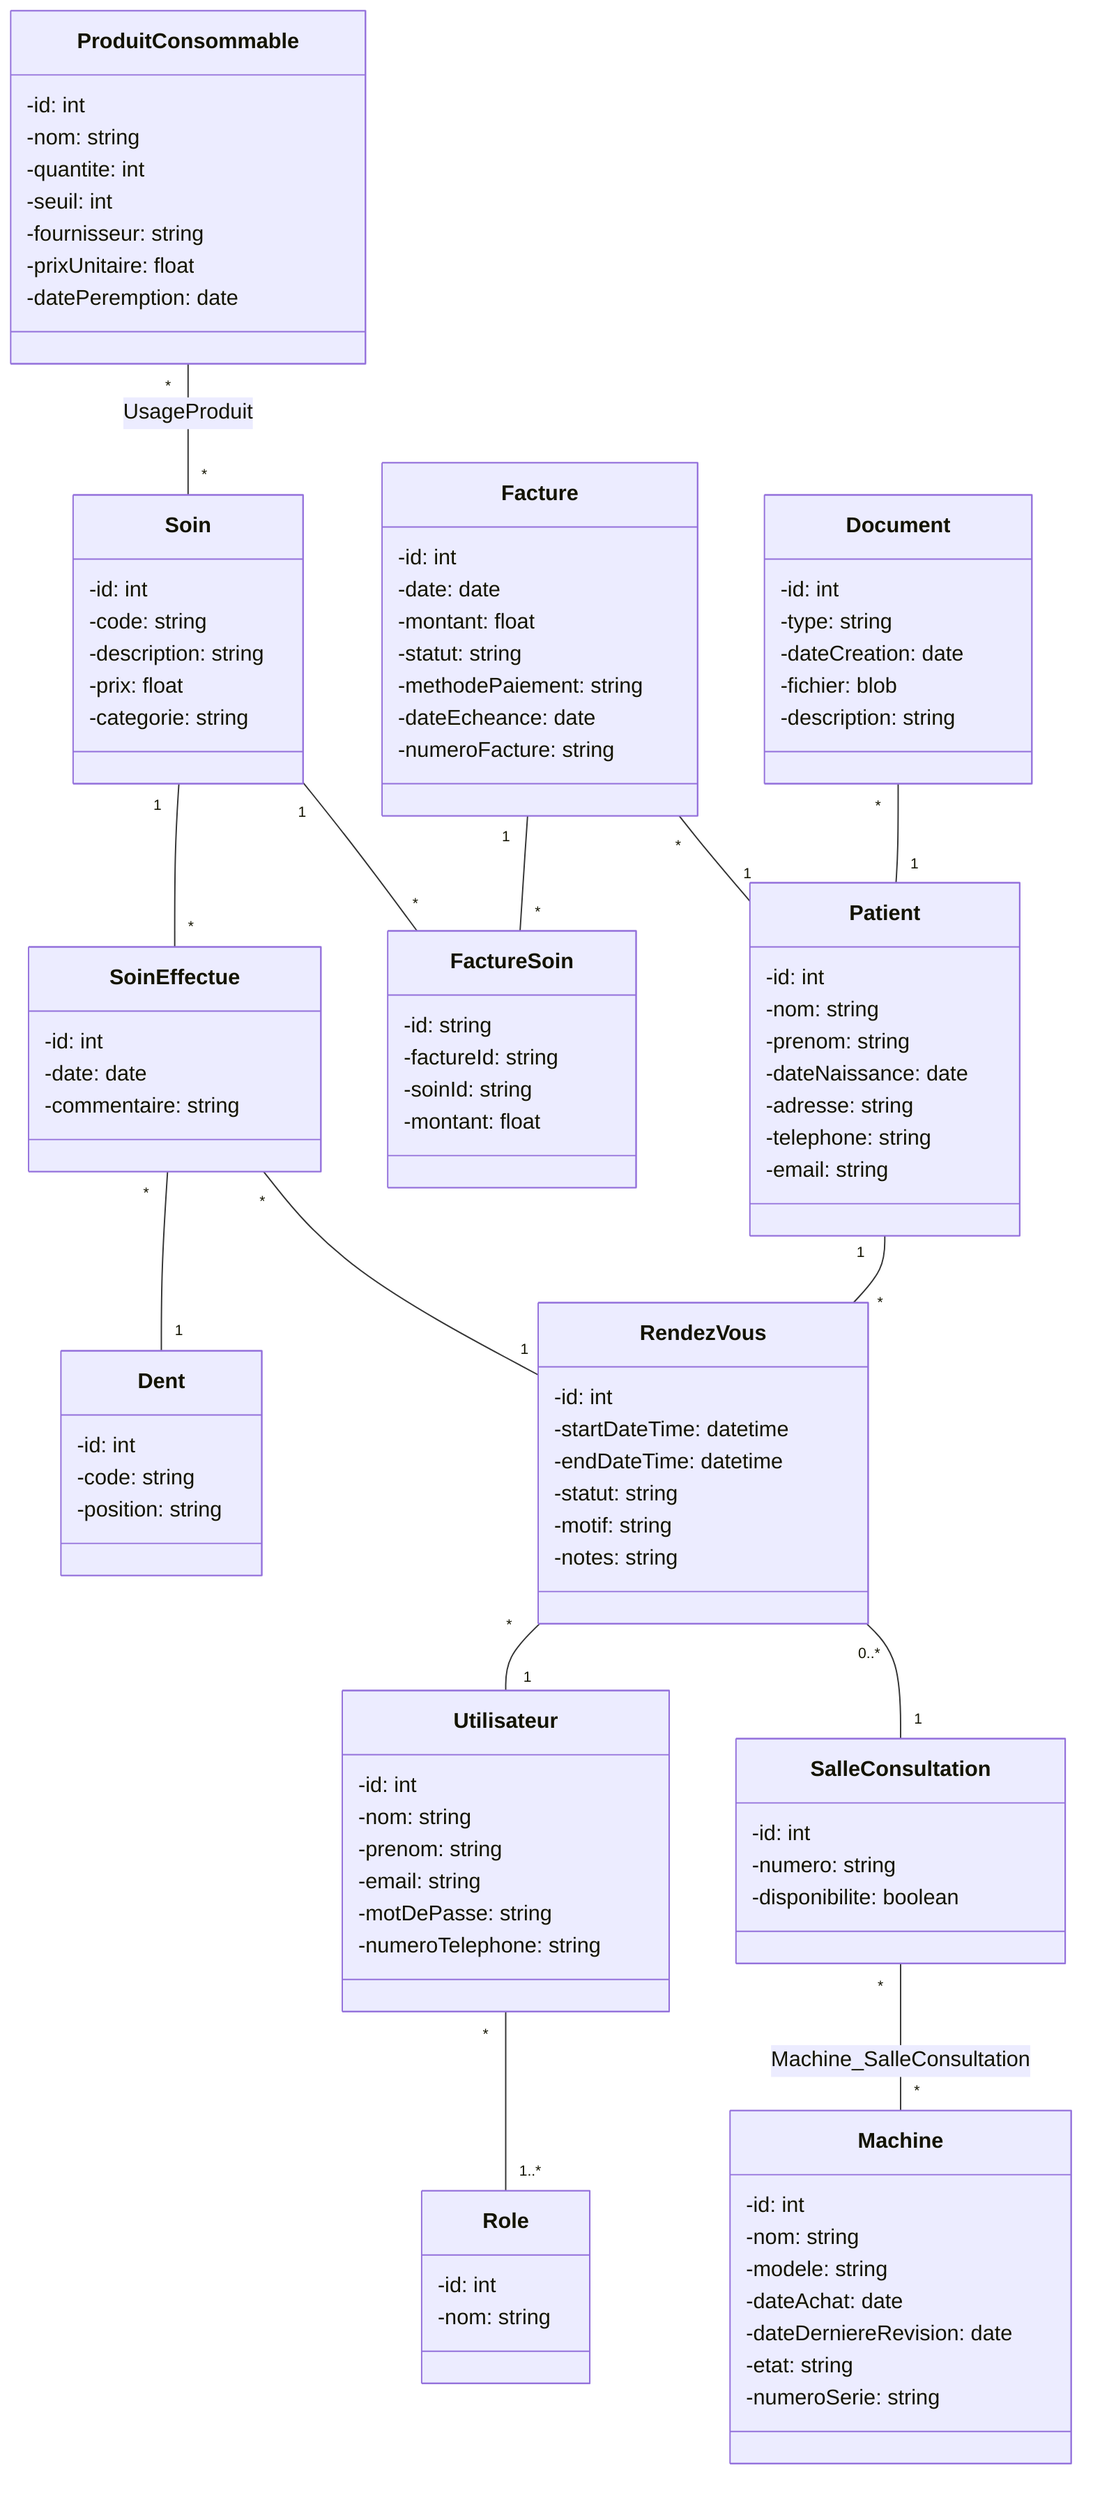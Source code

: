 classDiagram
    class Patient {
        -id: int
        -nom: string
        -prenom: string
        -dateNaissance: date
        -adresse: string
        -telephone: string
        -email: string
    }
    
    class Document {
        -id: int
        -type: string
        -dateCreation: date
        -fichier: blob
        -description: string
    }
    class Facture {
        -id: int
        -date: date
        -montant: float
        -statut: string
        -methodePaiement: string
        -dateEcheance: date
        -numeroFacture: string
    }
    
    class Soin {
        -id: int
        -code: string
        -description: string
        -prix: float
        -categorie: string
    }
    class FactureSoin {
        -id: string
        -factureId: string
        -soinId: string
        -montant: float
    }
    class Dent {
        -id: int
        -code: string
        -position: string
    }
    class RendezVous {
        -id: int
        -startDateTime: datetime
        -endDateTime: datetime
        -statut: string
        -motif: string
        -notes: string
    }
    class SalleConsultation {
        -id: int
        -numero: string
        -disponibilite: boolean
    }
    class Machine {
        -id: int
        -nom: string
        -modele: string
        -dateAchat: date
        -dateDerniereRevision: date
        -etat: string
        -numeroSerie: string
    }
    class ProduitConsommable {
        -id: int
        -nom: string
        -quantite: int
        -seuil: int
        -fournisseur: string
        -prixUnitaire: float
        -datePeremption: date
    }
    class Utilisateur {
        -id: int
        -nom: string
        -prenom: string
        -email: string
        -motDePasse: string
        -numeroTelephone: string
    }
    class Role {
        -id: int
        -nom: string
    }
    class SoinEffectue {
        -id: int
        -date: date
        -commentaire: string
    }

 
    Patient "1" -- "*" RendezVous 
    RendezVous "*" -- "1" Utilisateur
    SoinEffectue "*" -- "1" RendezVous
    
    Soin "1" -- "*" SoinEffectue
    SoinEffectue "*" -- "1" Dent

    RendezVous "0..*" -- "1" SalleConsultation
    SalleConsultation "*" -- "*" Machine : Machine_SalleConsultation

    ProduitConsommable "*" -- "*" Soin : UsageProduit

    Document "*" -- "1" Patient
    Facture "*" -- "1" Patient
    Facture "1" -- "*" FactureSoin
    Soin "1" -- "*" FactureSoin

    Utilisateur "*" -- "1..*" Role